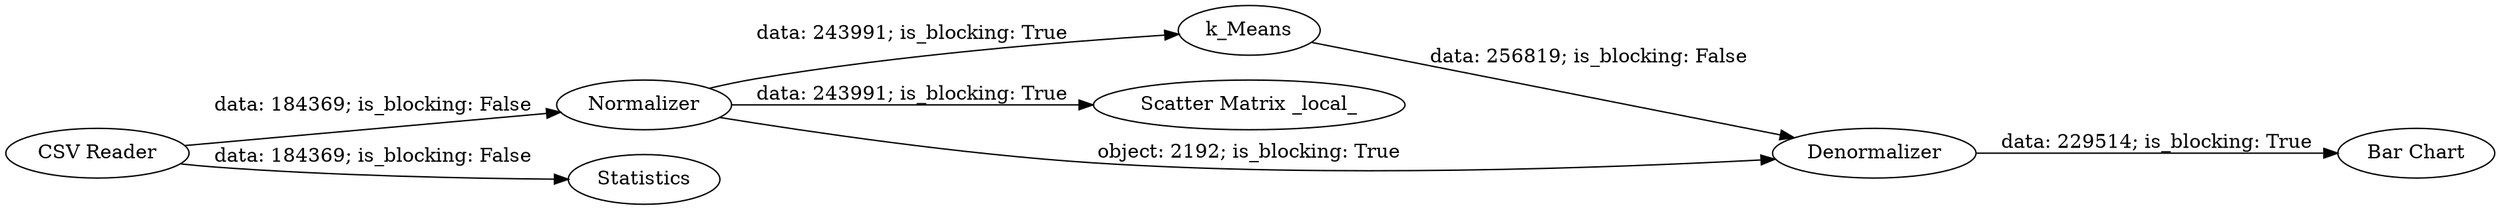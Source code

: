 digraph {
	"-8791304062003885614_3" [label=k_Means]
	"-8791304062003885614_2" [label=Normalizer]
	"-8791304062003885614_14" [label=Statistics]
	"-8791304062003885614_26" [label="Bar Chart"]
	"-8791304062003885614_27" [label="Scatter Matrix _local_"]
	"-8791304062003885614_4" [label=Denormalizer]
	"-8791304062003885614_1" [label="CSV Reader"]
	"-8791304062003885614_2" -> "-8791304062003885614_4" [label="object: 2192; is_blocking: True"]
	"-8791304062003885614_1" -> "-8791304062003885614_14" [label="data: 184369; is_blocking: False"]
	"-8791304062003885614_2" -> "-8791304062003885614_27" [label="data: 243991; is_blocking: True"]
	"-8791304062003885614_2" -> "-8791304062003885614_3" [label="data: 243991; is_blocking: True"]
	"-8791304062003885614_1" -> "-8791304062003885614_2" [label="data: 184369; is_blocking: False"]
	"-8791304062003885614_3" -> "-8791304062003885614_4" [label="data: 256819; is_blocking: False"]
	"-8791304062003885614_4" -> "-8791304062003885614_26" [label="data: 229514; is_blocking: True"]
	rankdir=LR
}
